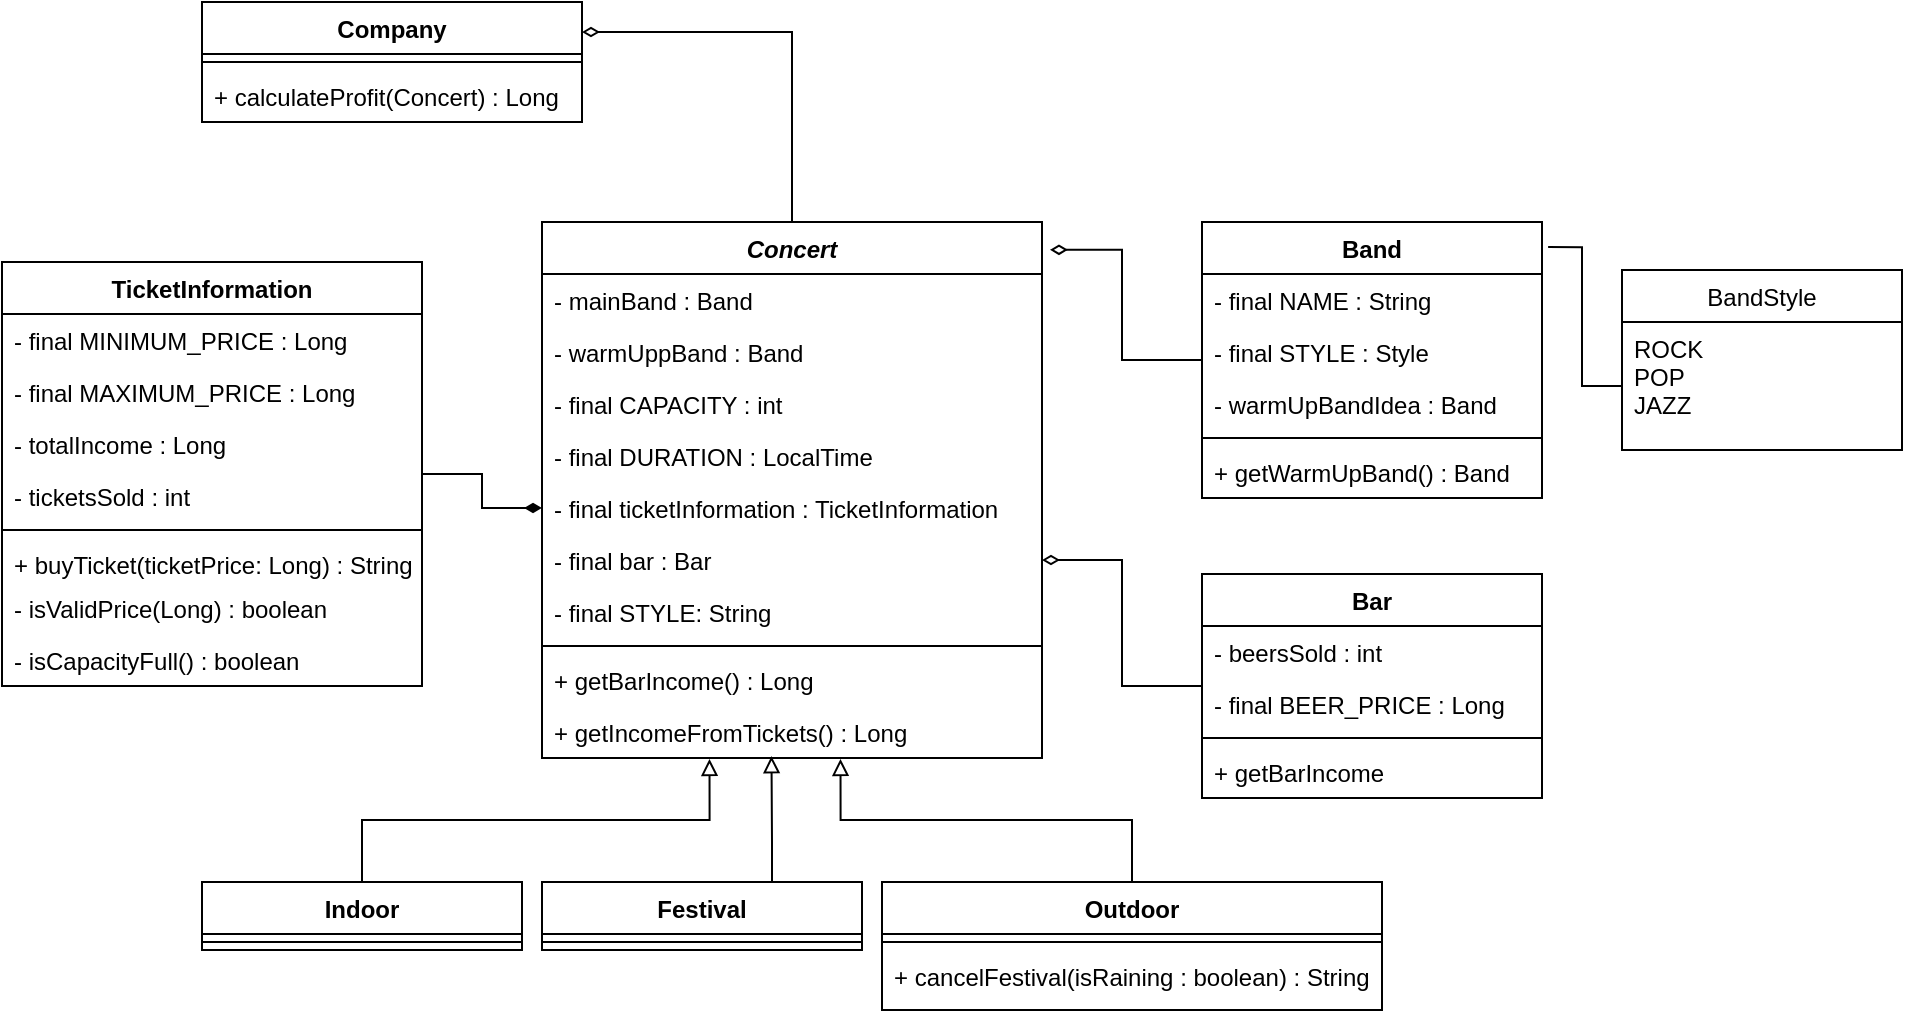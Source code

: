 <mxfile version="16.4.0" type="device"><diagram id="oybKrj2xrcSvQKmeShQn" name="Page-1"><mxGraphModel dx="1808" dy="1695" grid="1" gridSize="10" guides="1" tooltips="1" connect="1" arrows="1" fold="1" page="1" pageScale="1" pageWidth="827" pageHeight="1169" math="0" shadow="0"><root><mxCell id="0"/><mxCell id="1" parent="0"/><mxCell id="9_HQkMzcade2OpT5ChmB-1" value="Company" style="swimlane;fontStyle=1;align=center;verticalAlign=top;childLayout=stackLayout;horizontal=1;startSize=26;horizontalStack=0;resizeParent=1;resizeParentMax=0;resizeLast=0;collapsible=1;marginBottom=0;" vertex="1" parent="1"><mxGeometry x="10" y="-10" width="190" height="60" as="geometry"/></mxCell><mxCell id="9_HQkMzcade2OpT5ChmB-3" value="" style="line;strokeWidth=1;fillColor=none;align=left;verticalAlign=middle;spacingTop=-1;spacingLeft=3;spacingRight=3;rotatable=0;labelPosition=right;points=[];portConstraint=eastwest;" vertex="1" parent="9_HQkMzcade2OpT5ChmB-1"><mxGeometry y="26" width="190" height="8" as="geometry"/></mxCell><mxCell id="9_HQkMzcade2OpT5ChmB-4" value="+ calculateProfit(Concert) : Long" style="text;strokeColor=none;fillColor=none;align=left;verticalAlign=top;spacingLeft=4;spacingRight=4;overflow=hidden;rotatable=0;points=[[0,0.5],[1,0.5]];portConstraint=eastwest;" vertex="1" parent="9_HQkMzcade2OpT5ChmB-1"><mxGeometry y="34" width="190" height="26" as="geometry"/></mxCell><mxCell id="9_HQkMzcade2OpT5ChmB-63" style="edgeStyle=orthogonalEdgeStyle;rounded=0;orthogonalLoop=1;jettySize=auto;html=1;entryX=1;entryY=0.25;entryDx=0;entryDy=0;endArrow=diamondThin;endFill=0;" edge="1" parent="1" source="9_HQkMzcade2OpT5ChmB-5" target="9_HQkMzcade2OpT5ChmB-1"><mxGeometry relative="1" as="geometry"/></mxCell><mxCell id="9_HQkMzcade2OpT5ChmB-5" value="Concert" style="swimlane;fontStyle=3;align=center;verticalAlign=top;childLayout=stackLayout;horizontal=1;startSize=26;horizontalStack=0;resizeParent=1;resizeParentMax=0;resizeLast=0;collapsible=1;marginBottom=0;" vertex="1" parent="1"><mxGeometry x="180" y="100" width="250" height="268" as="geometry"/></mxCell><mxCell id="9_HQkMzcade2OpT5ChmB-6" value="- mainBand : Band" style="text;strokeColor=none;fillColor=none;align=left;verticalAlign=top;spacingLeft=4;spacingRight=4;overflow=hidden;rotatable=0;points=[[0,0.5],[1,0.5]];portConstraint=eastwest;" vertex="1" parent="9_HQkMzcade2OpT5ChmB-5"><mxGeometry y="26" width="250" height="26" as="geometry"/></mxCell><mxCell id="9_HQkMzcade2OpT5ChmB-22" value="- warmUppBand : Band" style="text;strokeColor=none;fillColor=none;align=left;verticalAlign=top;spacingLeft=4;spacingRight=4;overflow=hidden;rotatable=0;points=[[0,0.5],[1,0.5]];portConstraint=eastwest;" vertex="1" parent="9_HQkMzcade2OpT5ChmB-5"><mxGeometry y="52" width="250" height="26" as="geometry"/></mxCell><mxCell id="9_HQkMzcade2OpT5ChmB-21" value="- final CAPACITY : int" style="text;strokeColor=none;fillColor=none;align=left;verticalAlign=top;spacingLeft=4;spacingRight=4;overflow=hidden;rotatable=0;points=[[0,0.5],[1,0.5]];portConstraint=eastwest;" vertex="1" parent="9_HQkMzcade2OpT5ChmB-5"><mxGeometry y="78" width="250" height="26" as="geometry"/></mxCell><mxCell id="9_HQkMzcade2OpT5ChmB-29" value="- final DURATION : LocalTime" style="text;strokeColor=none;fillColor=none;align=left;verticalAlign=top;spacingLeft=4;spacingRight=4;overflow=hidden;rotatable=0;points=[[0,0.5],[1,0.5]];portConstraint=eastwest;" vertex="1" parent="9_HQkMzcade2OpT5ChmB-5"><mxGeometry y="104" width="250" height="26" as="geometry"/></mxCell><mxCell id="9_HQkMzcade2OpT5ChmB-30" value="- final ticketInformation : TicketInformation" style="text;strokeColor=none;fillColor=none;align=left;verticalAlign=top;spacingLeft=4;spacingRight=4;overflow=hidden;rotatable=0;points=[[0,0.5],[1,0.5]];portConstraint=eastwest;" vertex="1" parent="9_HQkMzcade2OpT5ChmB-5"><mxGeometry y="130" width="250" height="26" as="geometry"/></mxCell><mxCell id="9_HQkMzcade2OpT5ChmB-38" value="- final bar : Bar" style="text;strokeColor=none;fillColor=none;align=left;verticalAlign=top;spacingLeft=4;spacingRight=4;overflow=hidden;rotatable=0;points=[[0,0.5],[1,0.5]];portConstraint=eastwest;" vertex="1" parent="9_HQkMzcade2OpT5ChmB-5"><mxGeometry y="156" width="250" height="26" as="geometry"/></mxCell><mxCell id="9_HQkMzcade2OpT5ChmB-23" value="- final STYLE: String" style="text;strokeColor=none;fillColor=none;align=left;verticalAlign=top;spacingLeft=4;spacingRight=4;overflow=hidden;rotatable=0;points=[[0,0.5],[1,0.5]];portConstraint=eastwest;" vertex="1" parent="9_HQkMzcade2OpT5ChmB-5"><mxGeometry y="182" width="250" height="26" as="geometry"/></mxCell><mxCell id="9_HQkMzcade2OpT5ChmB-7" value="" style="line;strokeWidth=1;fillColor=none;align=left;verticalAlign=middle;spacingTop=-1;spacingLeft=3;spacingRight=3;rotatable=0;labelPosition=right;points=[];portConstraint=eastwest;" vertex="1" parent="9_HQkMzcade2OpT5ChmB-5"><mxGeometry y="208" width="250" height="8" as="geometry"/></mxCell><mxCell id="9_HQkMzcade2OpT5ChmB-53" value="+ getBarIncome() : Long" style="text;strokeColor=none;fillColor=none;align=left;verticalAlign=top;spacingLeft=4;spacingRight=4;overflow=hidden;rotatable=0;points=[[0,0.5],[1,0.5]];portConstraint=eastwest;" vertex="1" parent="9_HQkMzcade2OpT5ChmB-5"><mxGeometry y="216" width="250" height="26" as="geometry"/></mxCell><mxCell id="9_HQkMzcade2OpT5ChmB-54" value="+ getIncomeFromTickets() : Long" style="text;strokeColor=none;fillColor=none;align=left;verticalAlign=top;spacingLeft=4;spacingRight=4;overflow=hidden;rotatable=0;points=[[0,0.5],[1,0.5]];portConstraint=eastwest;" vertex="1" parent="9_HQkMzcade2OpT5ChmB-5"><mxGeometry y="242" width="250" height="26" as="geometry"/></mxCell><mxCell id="9_HQkMzcade2OpT5ChmB-59" style="edgeStyle=orthogonalEdgeStyle;rounded=0;orthogonalLoop=1;jettySize=auto;html=1;endArrow=block;endFill=0;entryX=0.335;entryY=1.017;entryDx=0;entryDy=0;entryPerimeter=0;" edge="1" parent="1" source="9_HQkMzcade2OpT5ChmB-9" target="9_HQkMzcade2OpT5ChmB-54"><mxGeometry relative="1" as="geometry"><mxPoint x="300" y="370" as="targetPoint"/></mxGeometry></mxCell><mxCell id="9_HQkMzcade2OpT5ChmB-9" value="Indoor" style="swimlane;fontStyle=1;align=center;verticalAlign=top;childLayout=stackLayout;horizontal=1;startSize=26;horizontalStack=0;resizeParent=1;resizeParentMax=0;resizeLast=0;collapsible=1;marginBottom=0;" vertex="1" parent="1"><mxGeometry x="10" y="430" width="160" height="34" as="geometry"/></mxCell><mxCell id="9_HQkMzcade2OpT5ChmB-11" value="" style="line;strokeWidth=1;fillColor=none;align=left;verticalAlign=middle;spacingTop=-1;spacingLeft=3;spacingRight=3;rotatable=0;labelPosition=right;points=[];portConstraint=eastwest;" vertex="1" parent="9_HQkMzcade2OpT5ChmB-9"><mxGeometry y="26" width="160" height="8" as="geometry"/></mxCell><mxCell id="9_HQkMzcade2OpT5ChmB-58" style="edgeStyle=orthogonalEdgeStyle;rounded=0;orthogonalLoop=1;jettySize=auto;html=1;entryX=0.459;entryY=0.964;entryDx=0;entryDy=0;entryPerimeter=0;endArrow=block;endFill=0;" edge="1" parent="1" source="9_HQkMzcade2OpT5ChmB-17" target="9_HQkMzcade2OpT5ChmB-54"><mxGeometry relative="1" as="geometry"><Array as="points"><mxPoint x="295" y="410"/><mxPoint x="295" y="410"/></Array></mxGeometry></mxCell><mxCell id="9_HQkMzcade2OpT5ChmB-17" value="Festival" style="swimlane;fontStyle=1;align=center;verticalAlign=top;childLayout=stackLayout;horizontal=1;startSize=26;horizontalStack=0;resizeParent=1;resizeParentMax=0;resizeLast=0;collapsible=1;marginBottom=0;" vertex="1" parent="1"><mxGeometry x="180" y="430" width="160" height="34" as="geometry"/></mxCell><mxCell id="9_HQkMzcade2OpT5ChmB-19" value="" style="line;strokeWidth=1;fillColor=none;align=left;verticalAlign=middle;spacingTop=-1;spacingLeft=3;spacingRight=3;rotatable=0;labelPosition=right;points=[];portConstraint=eastwest;" vertex="1" parent="9_HQkMzcade2OpT5ChmB-17"><mxGeometry y="26" width="160" height="8" as="geometry"/></mxCell><mxCell id="9_HQkMzcade2OpT5ChmB-57" style="edgeStyle=orthogonalEdgeStyle;rounded=0;orthogonalLoop=1;jettySize=auto;html=1;entryX=0.597;entryY=1.017;entryDx=0;entryDy=0;entryPerimeter=0;endArrow=block;endFill=0;" edge="1" parent="1" source="9_HQkMzcade2OpT5ChmB-13" target="9_HQkMzcade2OpT5ChmB-54"><mxGeometry relative="1" as="geometry"/></mxCell><mxCell id="9_HQkMzcade2OpT5ChmB-13" value="Outdoor" style="swimlane;fontStyle=1;align=center;verticalAlign=top;childLayout=stackLayout;horizontal=1;startSize=26;horizontalStack=0;resizeParent=1;resizeParentMax=0;resizeLast=0;collapsible=1;marginBottom=0;" vertex="1" parent="1"><mxGeometry x="350" y="430" width="250" height="64" as="geometry"/></mxCell><mxCell id="9_HQkMzcade2OpT5ChmB-15" value="" style="line;strokeWidth=1;fillColor=none;align=left;verticalAlign=middle;spacingTop=-1;spacingLeft=3;spacingRight=3;rotatable=0;labelPosition=right;points=[];portConstraint=eastwest;" vertex="1" parent="9_HQkMzcade2OpT5ChmB-13"><mxGeometry y="26" width="250" height="8" as="geometry"/></mxCell><mxCell id="9_HQkMzcade2OpT5ChmB-16" value="+ cancelFestival(isRaining : boolean) : String" style="text;strokeColor=none;fillColor=none;align=left;verticalAlign=top;spacingLeft=4;spacingRight=4;overflow=hidden;rotatable=0;points=[[0,0.5],[1,0.5]];portConstraint=eastwest;" vertex="1" parent="9_HQkMzcade2OpT5ChmB-13"><mxGeometry y="34" width="250" height="30" as="geometry"/></mxCell><mxCell id="9_HQkMzcade2OpT5ChmB-61" style="edgeStyle=orthogonalEdgeStyle;rounded=0;orthogonalLoop=1;jettySize=auto;html=1;entryX=1.016;entryY=0.052;entryDx=0;entryDy=0;entryPerimeter=0;endArrow=diamondThin;endFill=0;" edge="1" parent="1" source="9_HQkMzcade2OpT5ChmB-25" target="9_HQkMzcade2OpT5ChmB-5"><mxGeometry relative="1" as="geometry"/></mxCell><mxCell id="9_HQkMzcade2OpT5ChmB-25" value="Band" style="swimlane;fontStyle=1;align=center;verticalAlign=top;childLayout=stackLayout;horizontal=1;startSize=26;horizontalStack=0;resizeParent=1;resizeParentMax=0;resizeLast=0;collapsible=1;marginBottom=0;" vertex="1" parent="1"><mxGeometry x="510" y="100" width="170" height="138" as="geometry"/></mxCell><mxCell id="9_HQkMzcade2OpT5ChmB-26" value="- final NAME : String" style="text;strokeColor=none;fillColor=none;align=left;verticalAlign=top;spacingLeft=4;spacingRight=4;overflow=hidden;rotatable=0;points=[[0,0.5],[1,0.5]];portConstraint=eastwest;" vertex="1" parent="9_HQkMzcade2OpT5ChmB-25"><mxGeometry y="26" width="170" height="26" as="geometry"/></mxCell><mxCell id="9_HQkMzcade2OpT5ChmB-32" value="- final STYLE : Style" style="text;strokeColor=none;fillColor=none;align=left;verticalAlign=top;spacingLeft=4;spacingRight=4;overflow=hidden;rotatable=0;points=[[0,0.5],[1,0.5]];portConstraint=eastwest;" vertex="1" parent="9_HQkMzcade2OpT5ChmB-25"><mxGeometry y="52" width="170" height="26" as="geometry"/></mxCell><mxCell id="9_HQkMzcade2OpT5ChmB-37" value="- warmUpBandIdea : Band" style="text;strokeColor=none;fillColor=none;align=left;verticalAlign=top;spacingLeft=4;spacingRight=4;overflow=hidden;rotatable=0;points=[[0,0.5],[1,0.5]];portConstraint=eastwest;" vertex="1" parent="9_HQkMzcade2OpT5ChmB-25"><mxGeometry y="78" width="170" height="26" as="geometry"/></mxCell><mxCell id="9_HQkMzcade2OpT5ChmB-27" value="" style="line;strokeWidth=1;fillColor=none;align=left;verticalAlign=middle;spacingTop=-1;spacingLeft=3;spacingRight=3;rotatable=0;labelPosition=right;points=[];portConstraint=eastwest;" vertex="1" parent="9_HQkMzcade2OpT5ChmB-25"><mxGeometry y="104" width="170" height="8" as="geometry"/></mxCell><mxCell id="9_HQkMzcade2OpT5ChmB-28" value="+ getWarmUpBand() : Band" style="text;strokeColor=none;fillColor=none;align=left;verticalAlign=top;spacingLeft=4;spacingRight=4;overflow=hidden;rotatable=0;points=[[0,0.5],[1,0.5]];portConstraint=eastwest;" vertex="1" parent="9_HQkMzcade2OpT5ChmB-25"><mxGeometry y="112" width="170" height="26" as="geometry"/></mxCell><mxCell id="9_HQkMzcade2OpT5ChmB-33" value="BandStyle" style="swimlane;fontStyle=0;childLayout=stackLayout;horizontal=1;startSize=26;fillColor=none;horizontalStack=0;resizeParent=1;resizeParentMax=0;resizeLast=0;collapsible=1;marginBottom=0;" vertex="1" parent="1"><mxGeometry x="720" y="124" width="140" height="90" as="geometry"/></mxCell><mxCell id="9_HQkMzcade2OpT5ChmB-35" value="ROCK&#10;POP&#10;JAZZ" style="text;strokeColor=none;fillColor=none;align=left;verticalAlign=top;spacingLeft=4;spacingRight=4;overflow=hidden;rotatable=0;points=[[0,0.5],[1,0.5]];portConstraint=eastwest;" vertex="1" parent="9_HQkMzcade2OpT5ChmB-33"><mxGeometry y="26" width="140" height="64" as="geometry"/></mxCell><mxCell id="9_HQkMzcade2OpT5ChmB-60" style="edgeStyle=orthogonalEdgeStyle;rounded=0;orthogonalLoop=1;jettySize=auto;html=1;entryX=1;entryY=0.5;entryDx=0;entryDy=0;endArrow=diamondThin;endFill=0;" edge="1" parent="1" source="9_HQkMzcade2OpT5ChmB-39" target="9_HQkMzcade2OpT5ChmB-38"><mxGeometry relative="1" as="geometry"/></mxCell><mxCell id="9_HQkMzcade2OpT5ChmB-39" value="Bar" style="swimlane;fontStyle=1;align=center;verticalAlign=top;childLayout=stackLayout;horizontal=1;startSize=26;horizontalStack=0;resizeParent=1;resizeParentMax=0;resizeLast=0;collapsible=1;marginBottom=0;" vertex="1" parent="1"><mxGeometry x="510" y="276" width="170" height="112" as="geometry"/></mxCell><mxCell id="9_HQkMzcade2OpT5ChmB-40" value="- beersSold : int" style="text;strokeColor=none;fillColor=none;align=left;verticalAlign=top;spacingLeft=4;spacingRight=4;overflow=hidden;rotatable=0;points=[[0,0.5],[1,0.5]];portConstraint=eastwest;" vertex="1" parent="9_HQkMzcade2OpT5ChmB-39"><mxGeometry y="26" width="170" height="26" as="geometry"/></mxCell><mxCell id="9_HQkMzcade2OpT5ChmB-41" value="- final BEER_PRICE : Long" style="text;strokeColor=none;fillColor=none;align=left;verticalAlign=top;spacingLeft=4;spacingRight=4;overflow=hidden;rotatable=0;points=[[0,0.5],[1,0.5]];portConstraint=eastwest;" vertex="1" parent="9_HQkMzcade2OpT5ChmB-39"><mxGeometry y="52" width="170" height="26" as="geometry"/></mxCell><mxCell id="9_HQkMzcade2OpT5ChmB-43" value="" style="line;strokeWidth=1;fillColor=none;align=left;verticalAlign=middle;spacingTop=-1;spacingLeft=3;spacingRight=3;rotatable=0;labelPosition=right;points=[];portConstraint=eastwest;" vertex="1" parent="9_HQkMzcade2OpT5ChmB-39"><mxGeometry y="78" width="170" height="8" as="geometry"/></mxCell><mxCell id="9_HQkMzcade2OpT5ChmB-52" value="+ getBarIncome" style="text;strokeColor=none;fillColor=none;align=left;verticalAlign=top;spacingLeft=4;spacingRight=4;overflow=hidden;rotatable=0;points=[[0,0.5],[1,0.5]];portConstraint=eastwest;" vertex="1" parent="9_HQkMzcade2OpT5ChmB-39"><mxGeometry y="86" width="170" height="26" as="geometry"/></mxCell><mxCell id="9_HQkMzcade2OpT5ChmB-56" style="edgeStyle=orthogonalEdgeStyle;rounded=0;orthogonalLoop=1;jettySize=auto;html=1;entryX=0;entryY=0.5;entryDx=0;entryDy=0;endArrow=diamondThin;endFill=1;" edge="1" parent="1" source="9_HQkMzcade2OpT5ChmB-45" target="9_HQkMzcade2OpT5ChmB-30"><mxGeometry relative="1" as="geometry"/></mxCell><mxCell id="9_HQkMzcade2OpT5ChmB-45" value="TicketInformation" style="swimlane;fontStyle=1;align=center;verticalAlign=top;childLayout=stackLayout;horizontal=1;startSize=26;horizontalStack=0;resizeParent=1;resizeParentMax=0;resizeLast=0;collapsible=1;marginBottom=0;" vertex="1" parent="1"><mxGeometry x="-90" y="120" width="210" height="212" as="geometry"/></mxCell><mxCell id="9_HQkMzcade2OpT5ChmB-46" value="- final MINIMUM_PRICE : Long" style="text;strokeColor=none;fillColor=none;align=left;verticalAlign=top;spacingLeft=4;spacingRight=4;overflow=hidden;rotatable=0;points=[[0,0.5],[1,0.5]];portConstraint=eastwest;" vertex="1" parent="9_HQkMzcade2OpT5ChmB-45"><mxGeometry y="26" width="210" height="26" as="geometry"/></mxCell><mxCell id="9_HQkMzcade2OpT5ChmB-47" value="- final MAXIMUM_PRICE : Long" style="text;strokeColor=none;fillColor=none;align=left;verticalAlign=top;spacingLeft=4;spacingRight=4;overflow=hidden;rotatable=0;points=[[0,0.5],[1,0.5]];portConstraint=eastwest;" vertex="1" parent="9_HQkMzcade2OpT5ChmB-45"><mxGeometry y="52" width="210" height="26" as="geometry"/></mxCell><mxCell id="9_HQkMzcade2OpT5ChmB-55" value="- totalIncome : Long" style="text;strokeColor=none;fillColor=none;align=left;verticalAlign=top;spacingLeft=4;spacingRight=4;overflow=hidden;rotatable=0;points=[[0,0.5],[1,0.5]];portConstraint=eastwest;" vertex="1" parent="9_HQkMzcade2OpT5ChmB-45"><mxGeometry y="78" width="210" height="26" as="geometry"/></mxCell><mxCell id="9_HQkMzcade2OpT5ChmB-50" value="- ticketsSold : int" style="text;strokeColor=none;fillColor=none;align=left;verticalAlign=top;spacingLeft=4;spacingRight=4;overflow=hidden;rotatable=0;points=[[0,0.5],[1,0.5]];portConstraint=eastwest;" vertex="1" parent="9_HQkMzcade2OpT5ChmB-45"><mxGeometry y="104" width="210" height="26" as="geometry"/></mxCell><mxCell id="9_HQkMzcade2OpT5ChmB-48" value="" style="line;strokeWidth=1;fillColor=none;align=left;verticalAlign=middle;spacingTop=-1;spacingLeft=3;spacingRight=3;rotatable=0;labelPosition=right;points=[];portConstraint=eastwest;" vertex="1" parent="9_HQkMzcade2OpT5ChmB-45"><mxGeometry y="130" width="210" height="8" as="geometry"/></mxCell><mxCell id="9_HQkMzcade2OpT5ChmB-8" value="+ buyTicket(ticketPrice: Long) : String" style="text;strokeColor=none;fillColor=none;align=left;verticalAlign=top;spacingLeft=4;spacingRight=4;overflow=hidden;rotatable=0;points=[[0,0.5],[1,0.5]];portConstraint=eastwest;" vertex="1" parent="9_HQkMzcade2OpT5ChmB-45"><mxGeometry y="138" width="210" height="22" as="geometry"/></mxCell><mxCell id="9_HQkMzcade2OpT5ChmB-49" value="- isValidPrice(Long) : boolean" style="text;strokeColor=none;fillColor=none;align=left;verticalAlign=top;spacingLeft=4;spacingRight=4;overflow=hidden;rotatable=0;points=[[0,0.5],[1,0.5]];portConstraint=eastwest;" vertex="1" parent="9_HQkMzcade2OpT5ChmB-45"><mxGeometry y="160" width="210" height="26" as="geometry"/></mxCell><mxCell id="9_HQkMzcade2OpT5ChmB-51" value="- isCapacityFull() : boolean" style="text;strokeColor=none;fillColor=none;align=left;verticalAlign=top;spacingLeft=4;spacingRight=4;overflow=hidden;rotatable=0;points=[[0,0.5],[1,0.5]];portConstraint=eastwest;" vertex="1" parent="9_HQkMzcade2OpT5ChmB-45"><mxGeometry y="186" width="210" height="26" as="geometry"/></mxCell><mxCell id="9_HQkMzcade2OpT5ChmB-62" style="edgeStyle=orthogonalEdgeStyle;rounded=0;orthogonalLoop=1;jettySize=auto;html=1;entryX=1.018;entryY=0.091;entryDx=0;entryDy=0;entryPerimeter=0;endArrow=none;endFill=0;" edge="1" parent="1" source="9_HQkMzcade2OpT5ChmB-35" target="9_HQkMzcade2OpT5ChmB-25"><mxGeometry relative="1" as="geometry"/></mxCell></root></mxGraphModel></diagram></mxfile>